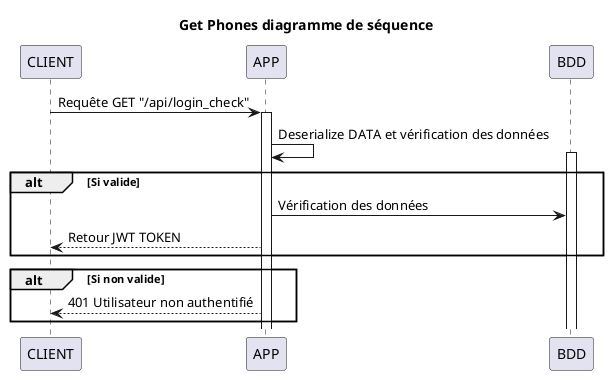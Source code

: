 @startuml

title Get Phones diagramme de séquence

participant CLIENT
participant APP
participant BDD

CLIENT -> APP: Requête GET "/api/login_check"
activate APP
APP -> APP : Deserialize DATA et vérification des données
activate BDD

alt Si valide
    APP -> BDD : Vérification des données
    APP --> CLIENT : Retour JWT TOKEN
end

alt Si non valide
    APP --> CLIENT : 401 Utilisateur non authentifié
end

@enduml
